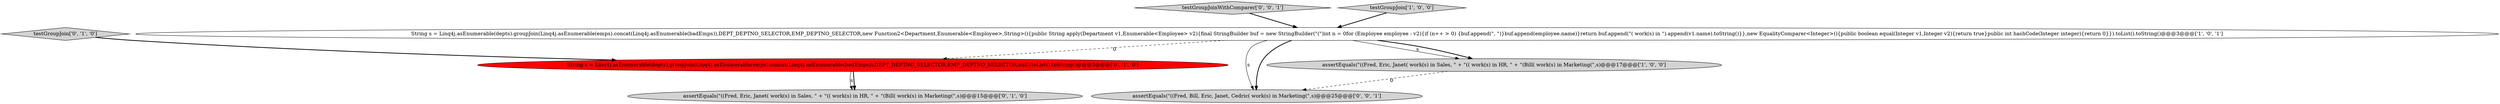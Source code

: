 digraph {
7 [style = filled, label = "assertEquals(\"((Fred, Bill, Eric, Janet, Cedric( work(s) in Marketing(\",s)@@@25@@@['0', '0', '1']", fillcolor = lightgray, shape = ellipse image = "AAA0AAABBB3BBB"];
3 [style = filled, label = "String s = Linq4j.asEnumerable(depts).groupJoin(Linq4j.asEnumerable(emps).concat(Linq4j.asEnumerable(badEmps)),DEPT_DEPTNO_SELECTOR,EMP_DEPTNO_SELECTOR,null).toList().toString()@@@3@@@['0', '1', '0']", fillcolor = red, shape = ellipse image = "AAA1AAABBB2BBB"];
4 [style = filled, label = "assertEquals(\"((Fred, Eric, Janet( work(s) in Sales, \" + \"(( work(s) in HR, \" + \"(Bill( work(s) in Marketing(\",s)@@@15@@@['0', '1', '0']", fillcolor = lightgray, shape = ellipse image = "AAA0AAABBB2BBB"];
1 [style = filled, label = "assertEquals(\"((Fred, Eric, Janet( work(s) in Sales, \" + \"(( work(s) in HR, \" + \"(Bill( work(s) in Marketing(\",s)@@@17@@@['1', '0', '0']", fillcolor = lightgray, shape = ellipse image = "AAA0AAABBB1BBB"];
5 [style = filled, label = "testGroupJoin['0', '1', '0']", fillcolor = lightgray, shape = diamond image = "AAA0AAABBB2BBB"];
6 [style = filled, label = "testGroupJoinWithComparer['0', '0', '1']", fillcolor = lightgray, shape = diamond image = "AAA0AAABBB3BBB"];
0 [style = filled, label = "String s = Linq4j.asEnumerable(depts).groupJoin(Linq4j.asEnumerable(emps).concat(Linq4j.asEnumerable(badEmps)),DEPT_DEPTNO_SELECTOR,EMP_DEPTNO_SELECTOR,new Function2<Department,Enumerable<Employee>,String>(){public String apply(Department v1,Enumerable<Employee> v2){final StringBuilder buf = new StringBuilder(\"(\")int n = 0for (Employee employee : v2){if (n++ > 0) {buf.append(\", \")}buf.append(employee.name)}return buf.append(\"( work(s) in \").append(v1.name).toString()}},new EqualityComparer<Integer>(){public boolean equal(Integer v1,Integer v2){return true}public int hashCode(Integer integer){return 0}}).toList().toString()@@@3@@@['1', '0', '1']", fillcolor = white, shape = ellipse image = "AAA0AAABBB1BBB"];
2 [style = filled, label = "testGroupJoin['1', '0', '0']", fillcolor = lightgray, shape = diamond image = "AAA0AAABBB1BBB"];
5->3 [style = bold, label=""];
0->1 [style = solid, label="s"];
2->0 [style = bold, label=""];
6->0 [style = bold, label=""];
0->3 [style = dashed, label="0"];
1->7 [style = dashed, label="0"];
0->7 [style = solid, label="s"];
3->4 [style = solid, label="s"];
3->4 [style = bold, label=""];
0->1 [style = bold, label=""];
0->7 [style = bold, label=""];
}

